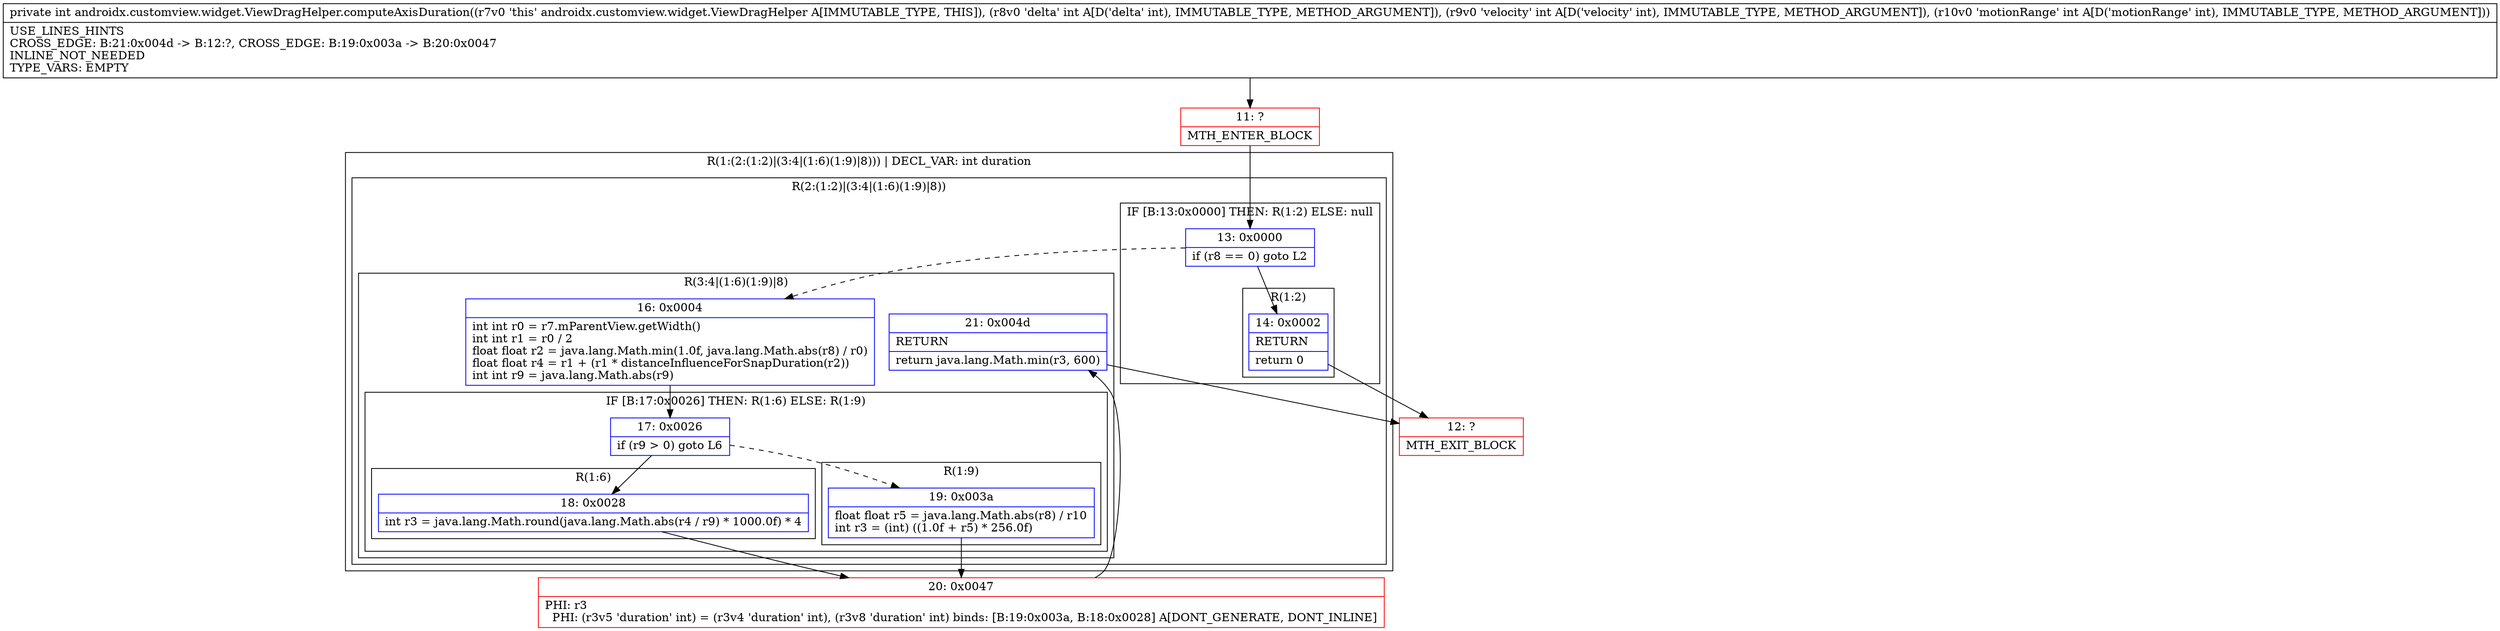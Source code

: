 digraph "CFG forandroidx.customview.widget.ViewDragHelper.computeAxisDuration(III)I" {
subgraph cluster_Region_1519362529 {
label = "R(1:(2:(1:2)|(3:4|(1:6)(1:9)|8))) | DECL_VAR: int duration\l";
node [shape=record,color=blue];
subgraph cluster_Region_1950597288 {
label = "R(2:(1:2)|(3:4|(1:6)(1:9)|8))";
node [shape=record,color=blue];
subgraph cluster_IfRegion_1264791449 {
label = "IF [B:13:0x0000] THEN: R(1:2) ELSE: null";
node [shape=record,color=blue];
Node_13 [shape=record,label="{13\:\ 0x0000|if (r8 == 0) goto L2\l}"];
subgraph cluster_Region_274618448 {
label = "R(1:2)";
node [shape=record,color=blue];
Node_14 [shape=record,label="{14\:\ 0x0002|RETURN\l|return 0\l}"];
}
}
subgraph cluster_Region_1007452003 {
label = "R(3:4|(1:6)(1:9)|8)";
node [shape=record,color=blue];
Node_16 [shape=record,label="{16\:\ 0x0004|int int r0 = r7.mParentView.getWidth()\lint int r1 = r0 \/ 2\lfloat float r2 = java.lang.Math.min(1.0f, java.lang.Math.abs(r8) \/ r0)\lfloat float r4 = r1 + (r1 * distanceInfluenceForSnapDuration(r2))\lint int r9 = java.lang.Math.abs(r9)\l}"];
subgraph cluster_IfRegion_1786053025 {
label = "IF [B:17:0x0026] THEN: R(1:6) ELSE: R(1:9)";
node [shape=record,color=blue];
Node_17 [shape=record,label="{17\:\ 0x0026|if (r9 \> 0) goto L6\l}"];
subgraph cluster_Region_488218377 {
label = "R(1:6)";
node [shape=record,color=blue];
Node_18 [shape=record,label="{18\:\ 0x0028|int r3 = java.lang.Math.round(java.lang.Math.abs(r4 \/ r9) * 1000.0f) * 4\l}"];
}
subgraph cluster_Region_1468464396 {
label = "R(1:9)";
node [shape=record,color=blue];
Node_19 [shape=record,label="{19\:\ 0x003a|float float r5 = java.lang.Math.abs(r8) \/ r10\lint r3 = (int) ((1.0f + r5) * 256.0f)\l}"];
}
}
Node_21 [shape=record,label="{21\:\ 0x004d|RETURN\l|return java.lang.Math.min(r3, 600)\l}"];
}
}
}
Node_11 [shape=record,color=red,label="{11\:\ ?|MTH_ENTER_BLOCK\l}"];
Node_12 [shape=record,color=red,label="{12\:\ ?|MTH_EXIT_BLOCK\l}"];
Node_20 [shape=record,color=red,label="{20\:\ 0x0047|PHI: r3 \l  PHI: (r3v5 'duration' int) = (r3v4 'duration' int), (r3v8 'duration' int) binds: [B:19:0x003a, B:18:0x0028] A[DONT_GENERATE, DONT_INLINE]\l}"];
MethodNode[shape=record,label="{private int androidx.customview.widget.ViewDragHelper.computeAxisDuration((r7v0 'this' androidx.customview.widget.ViewDragHelper A[IMMUTABLE_TYPE, THIS]), (r8v0 'delta' int A[D('delta' int), IMMUTABLE_TYPE, METHOD_ARGUMENT]), (r9v0 'velocity' int A[D('velocity' int), IMMUTABLE_TYPE, METHOD_ARGUMENT]), (r10v0 'motionRange' int A[D('motionRange' int), IMMUTABLE_TYPE, METHOD_ARGUMENT]))  | USE_LINES_HINTS\lCROSS_EDGE: B:21:0x004d \-\> B:12:?, CROSS_EDGE: B:19:0x003a \-\> B:20:0x0047\lINLINE_NOT_NEEDED\lTYPE_VARS: EMPTY\l}"];
MethodNode -> Node_11;Node_13 -> Node_14;
Node_13 -> Node_16[style=dashed];
Node_14 -> Node_12;
Node_16 -> Node_17;
Node_17 -> Node_18;
Node_17 -> Node_19[style=dashed];
Node_18 -> Node_20;
Node_19 -> Node_20;
Node_21 -> Node_12;
Node_11 -> Node_13;
Node_20 -> Node_21;
}

